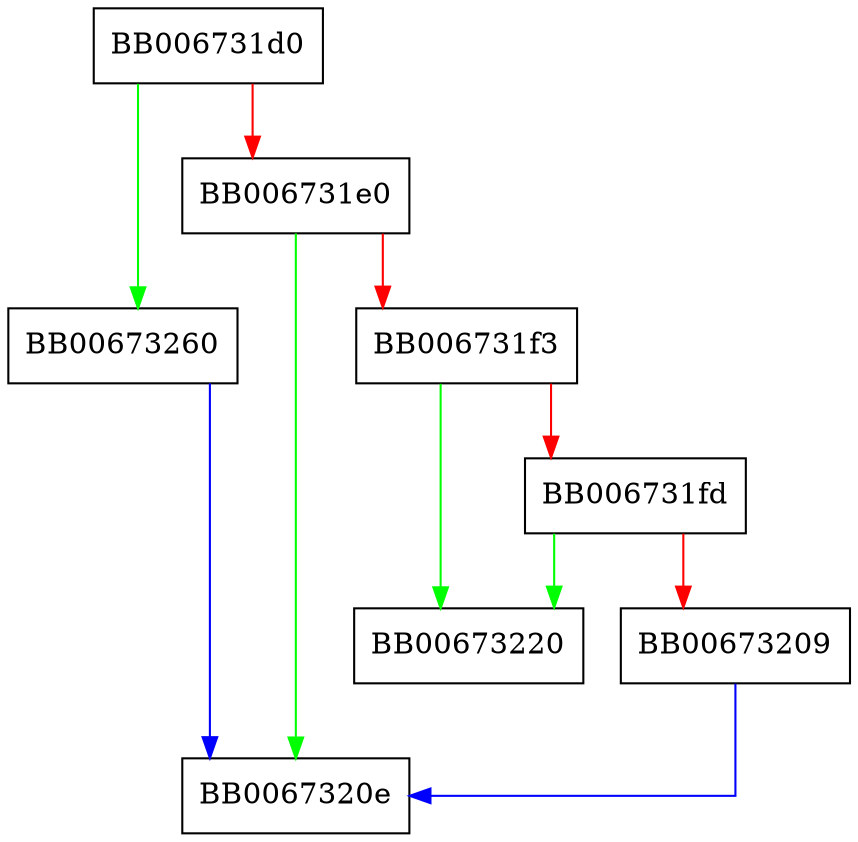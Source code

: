 digraph X509_ATTRIBUTE_get0_data {
  node [shape="box"];
  graph [splines=ortho];
  BB006731d0 -> BB00673260 [color="green"];
  BB006731d0 -> BB006731e0 [color="red"];
  BB006731e0 -> BB0067320e [color="green"];
  BB006731e0 -> BB006731f3 [color="red"];
  BB006731f3 -> BB00673220 [color="green"];
  BB006731f3 -> BB006731fd [color="red"];
  BB006731fd -> BB00673220 [color="green"];
  BB006731fd -> BB00673209 [color="red"];
  BB00673209 -> BB0067320e [color="blue"];
  BB00673260 -> BB0067320e [color="blue"];
}